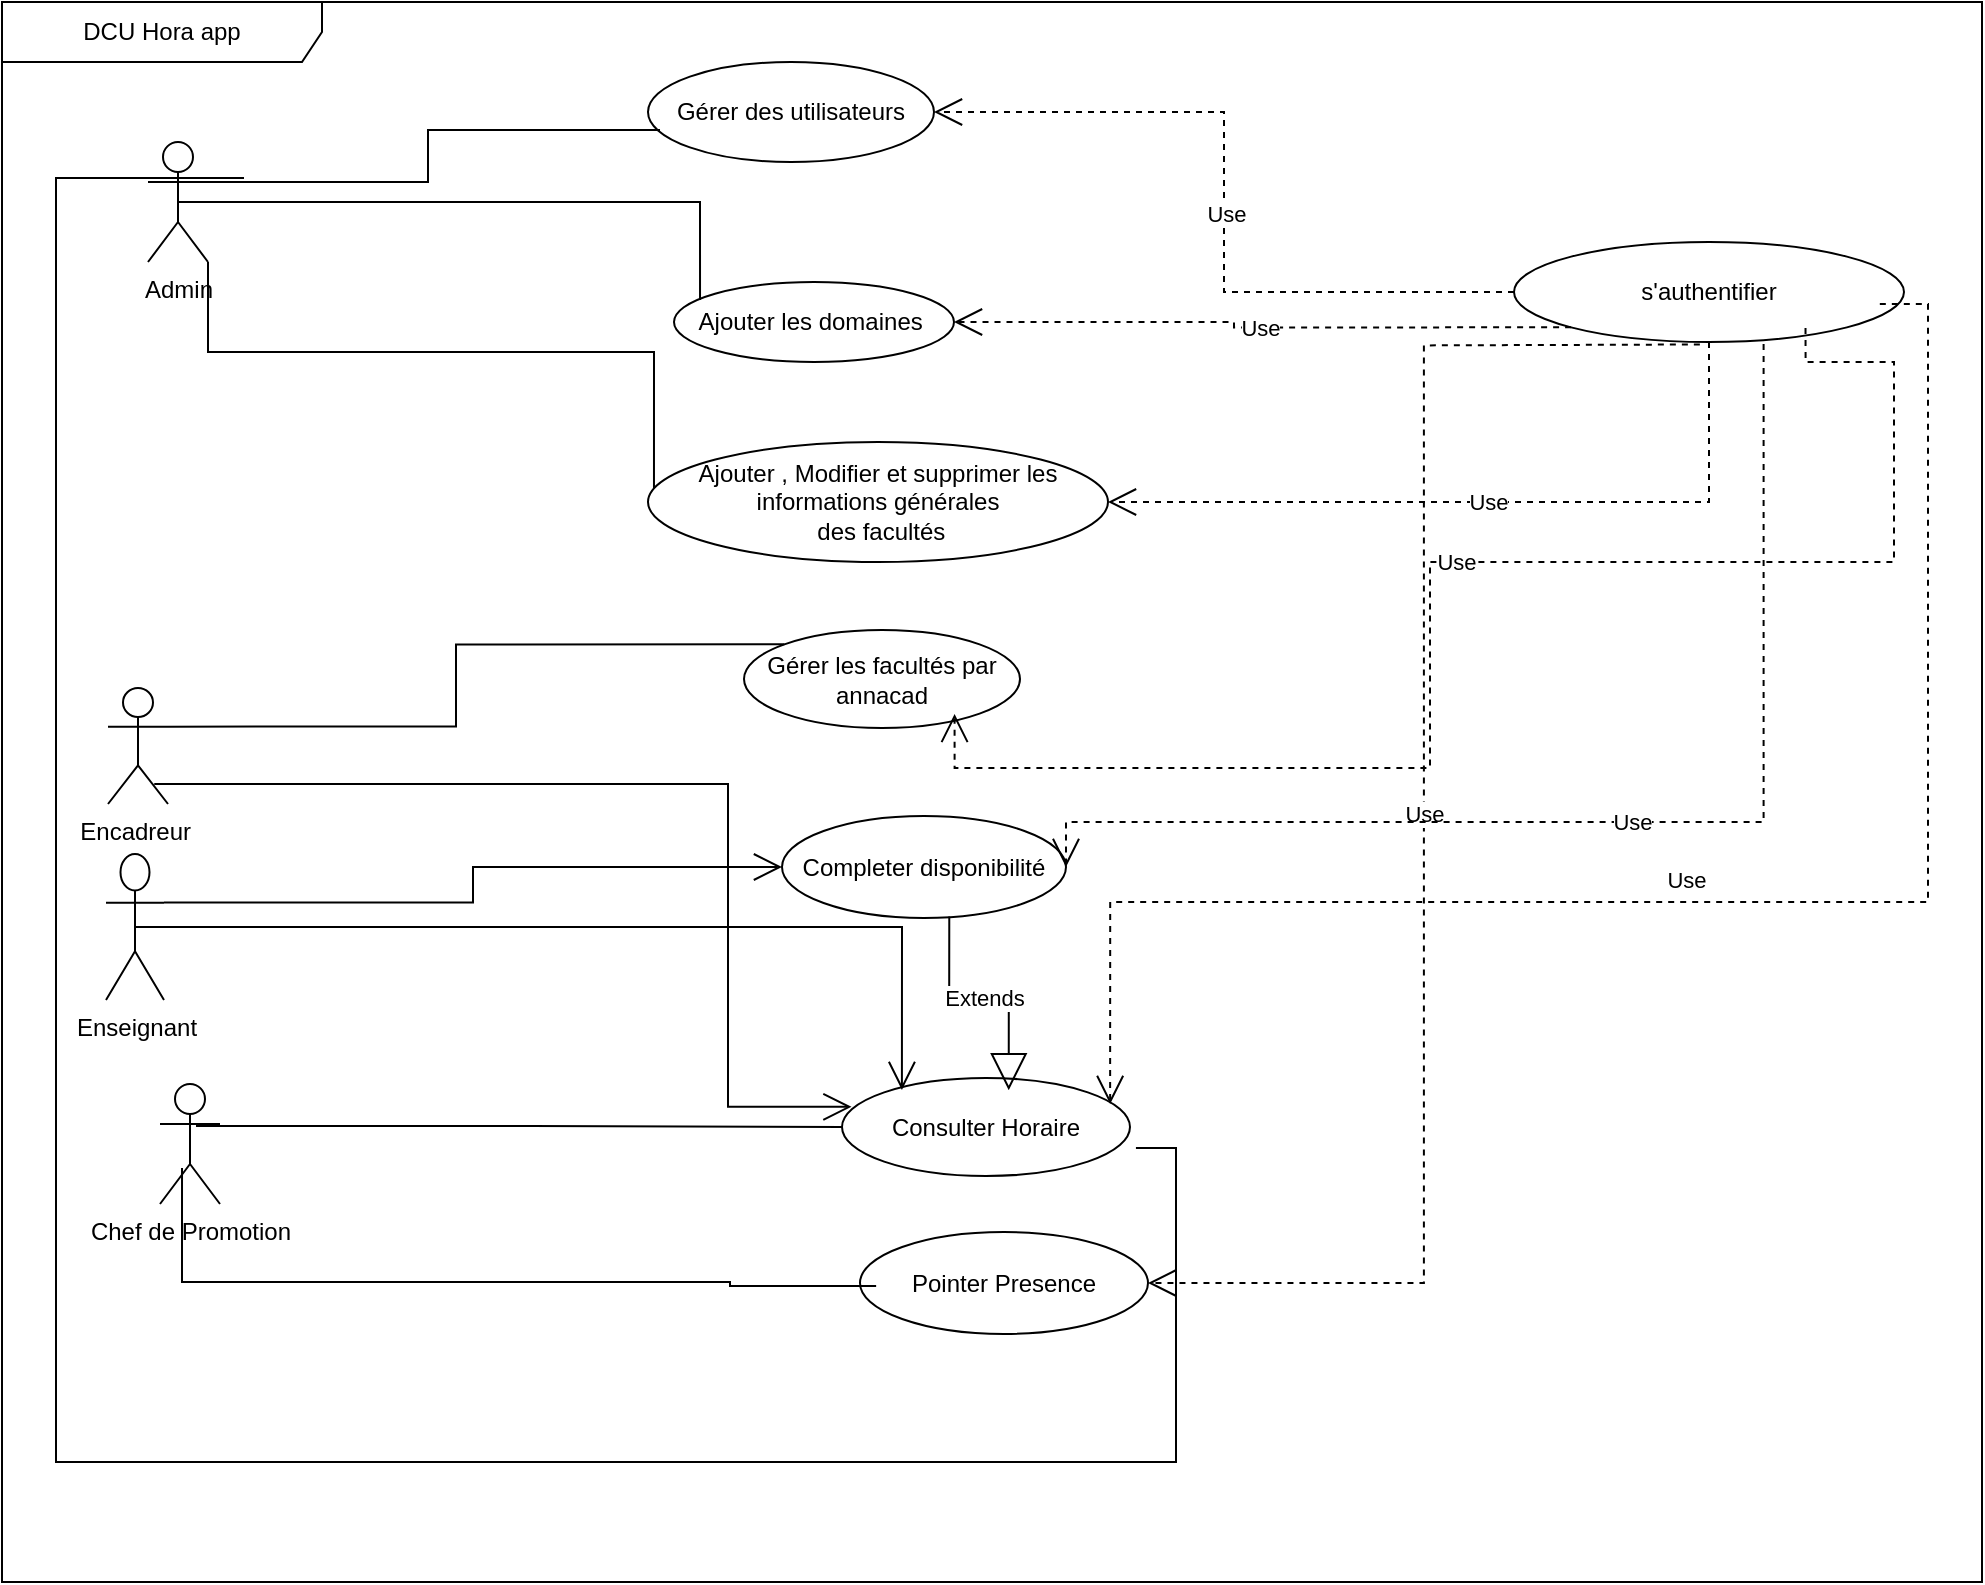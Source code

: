 <mxfile version="24.7.17">
  <diagram name="Page-1" id="AWQWdsOhxv5rxBuUBQEG">
    <mxGraphModel dx="1134" dy="729" grid="1" gridSize="10" guides="1" tooltips="1" connect="1" arrows="1" fold="1" page="1" pageScale="1" pageWidth="827" pageHeight="1169" math="0" shadow="0">
      <root>
        <mxCell id="0" />
        <mxCell id="1" parent="0" />
        <mxCell id="DmDUVaoj2vSgji043pQU-1" value="Gérer des utilisateurs" style="ellipse;whiteSpace=wrap;html=1;" parent="1" vertex="1">
          <mxGeometry x="430" y="30" width="143" height="50" as="geometry" />
        </mxCell>
        <mxCell id="DmDUVaoj2vSgji043pQU-2" value="s&#39;authentifier" style="ellipse;whiteSpace=wrap;html=1;" parent="1" vertex="1">
          <mxGeometry x="863" y="120" width="195" height="50" as="geometry" />
        </mxCell>
        <mxCell id="DmDUVaoj2vSgji043pQU-3" value="Use" style="endArrow=open;endSize=12;dashed=1;html=1;rounded=0;exitX=0;exitY=0.5;exitDx=0;exitDy=0;entryX=1;entryY=0.5;entryDx=0;entryDy=0;edgeStyle=orthogonalEdgeStyle;" parent="1" source="DmDUVaoj2vSgji043pQU-2" target="DmDUVaoj2vSgji043pQU-1" edge="1">
          <mxGeometry x="-0.028" y="-2" width="160" relative="1" as="geometry">
            <mxPoint x="320" y="270" as="sourcePoint" />
            <mxPoint x="480" y="270" as="targetPoint" />
            <mxPoint x="-1" as="offset" />
          </mxGeometry>
        </mxCell>
        <mxCell id="DmDUVaoj2vSgji043pQU-5" value="Ajouter&lt;span style=&quot;background-color: initial;&quot;&gt;&amp;nbsp;les domaines&amp;nbsp;&lt;/span&gt;" style="ellipse;whiteSpace=wrap;html=1;" parent="1" vertex="1">
          <mxGeometry x="443" y="140" width="140" height="40" as="geometry" />
        </mxCell>
        <mxCell id="DmDUVaoj2vSgji043pQU-6" value="Use" style="endArrow=open;endSize=12;dashed=1;html=1;rounded=0;exitX=0;exitY=1;exitDx=0;exitDy=0;entryX=1;entryY=0.5;entryDx=0;entryDy=0;edgeStyle=orthogonalEdgeStyle;" parent="1" source="DmDUVaoj2vSgji043pQU-2" target="DmDUVaoj2vSgji043pQU-5" edge="1">
          <mxGeometry width="160" relative="1" as="geometry">
            <mxPoint x="320" y="270" as="sourcePoint" />
            <mxPoint x="480" y="270" as="targetPoint" />
          </mxGeometry>
        </mxCell>
        <mxCell id="DmDUVaoj2vSgji043pQU-7" value="Ajouter , Modifier et supprimer les informations générales&lt;div&gt;&amp;nbsp;des facultés&lt;/div&gt;" style="ellipse;whiteSpace=wrap;html=1;" parent="1" vertex="1">
          <mxGeometry x="430" y="220" width="230" height="60" as="geometry" />
        </mxCell>
        <mxCell id="DmDUVaoj2vSgji043pQU-8" value="Use" style="endArrow=open;endSize=12;dashed=1;html=1;rounded=0;exitX=0.5;exitY=1;exitDx=0;exitDy=0;entryX=1;entryY=0.5;entryDx=0;entryDy=0;edgeStyle=orthogonalEdgeStyle;" parent="1" source="DmDUVaoj2vSgji043pQU-2" target="DmDUVaoj2vSgji043pQU-7" edge="1">
          <mxGeometry width="160" relative="1" as="geometry">
            <mxPoint x="660" y="120" as="sourcePoint" />
            <mxPoint x="510" y="260" as="targetPoint" />
          </mxGeometry>
        </mxCell>
        <mxCell id="DmDUVaoj2vSgji043pQU-9" value="Admin&lt;div&gt;&lt;br&gt;&lt;/div&gt;" style="shape=umlActor;verticalLabelPosition=bottom;verticalAlign=top;html=1;" parent="1" vertex="1">
          <mxGeometry x="180" y="70" width="30" height="60" as="geometry" />
        </mxCell>
        <mxCell id="DmDUVaoj2vSgji043pQU-12" value="" style="endArrow=none;endFill=0;endSize=12;html=1;rounded=0;exitX=1;exitY=0.333;exitDx=0;exitDy=0;exitPerimeter=0;entryX=0.042;entryY=0.68;entryDx=0;entryDy=0;entryPerimeter=0;edgeStyle=orthogonalEdgeStyle;startArrow=none;startFill=0;" parent="1" source="DmDUVaoj2vSgji043pQU-9" target="DmDUVaoj2vSgji043pQU-1" edge="1">
          <mxGeometry width="160" relative="1" as="geometry">
            <mxPoint x="160" y="54.5" as="sourcePoint" />
            <mxPoint x="320" y="54.5" as="targetPoint" />
          </mxGeometry>
        </mxCell>
        <mxCell id="DmDUVaoj2vSgji043pQU-14" value="" style="endArrow=none;endFill=0;endSize=12;html=1;rounded=0;exitX=0.5;exitY=0.5;exitDx=0;exitDy=0;exitPerimeter=0;entryX=0.093;entryY=0.225;entryDx=0;entryDy=0;entryPerimeter=0;edgeStyle=orthogonalEdgeStyle;" parent="1" source="DmDUVaoj2vSgji043pQU-9" target="DmDUVaoj2vSgji043pQU-5" edge="1">
          <mxGeometry width="160" relative="1" as="geometry">
            <mxPoint x="163" y="169.5" as="sourcePoint" />
            <mxPoint x="323" y="169.5" as="targetPoint" />
          </mxGeometry>
        </mxCell>
        <mxCell id="DmDUVaoj2vSgji043pQU-15" value="" style="endArrow=none;endFill=0;endSize=12;html=1;rounded=0;exitX=1;exitY=1;exitDx=0;exitDy=0;exitPerimeter=0;entryX=0.013;entryY=0.383;entryDx=0;entryDy=0;entryPerimeter=0;edgeStyle=orthogonalEdgeStyle;" parent="1" source="DmDUVaoj2vSgji043pQU-9" target="DmDUVaoj2vSgji043pQU-7" edge="1">
          <mxGeometry width="160" relative="1" as="geometry">
            <mxPoint x="116.5" y="259.5" as="sourcePoint" />
            <mxPoint x="276.5" y="259.5" as="targetPoint" />
          </mxGeometry>
        </mxCell>
        <mxCell id="DmDUVaoj2vSgji043pQU-16" value="Gérer les facultés par annacad" style="ellipse;whiteSpace=wrap;html=1;" parent="1" vertex="1">
          <mxGeometry x="478" y="314" width="138" height="49" as="geometry" />
        </mxCell>
        <mxCell id="DmDUVaoj2vSgji043pQU-20" value="Encadreur&amp;nbsp;" style="shape=umlActor;verticalLabelPosition=bottom;verticalAlign=top;html=1;" parent="1" vertex="1">
          <mxGeometry x="160" y="343" width="30" height="58" as="geometry" />
        </mxCell>
        <mxCell id="DmDUVaoj2vSgji043pQU-21" value="Completer disponibilité" style="ellipse;whiteSpace=wrap;html=1;" parent="1" vertex="1">
          <mxGeometry x="497" y="407" width="142" height="51" as="geometry" />
        </mxCell>
        <mxCell id="DmDUVaoj2vSgji043pQU-23" value="" style="endArrow=none;endFill=0;endSize=12;html=1;rounded=0;entryX=0;entryY=0;entryDx=0;entryDy=0;exitX=1;exitY=0.333;exitDx=0;exitDy=0;exitPerimeter=0;edgeStyle=orthogonalEdgeStyle;" parent="1" source="DmDUVaoj2vSgji043pQU-20" target="DmDUVaoj2vSgji043pQU-16" edge="1">
          <mxGeometry width="160" relative="1" as="geometry">
            <mxPoint x="191" y="327" as="sourcePoint" />
            <mxPoint x="481.97" y="331" as="targetPoint" />
          </mxGeometry>
        </mxCell>
        <mxCell id="DmDUVaoj2vSgji043pQU-24" value="Enseignant&lt;div&gt;&lt;br&gt;&lt;/div&gt;" style="shape=umlActor;verticalLabelPosition=bottom;verticalAlign=top;html=1;" parent="1" vertex="1">
          <mxGeometry x="159" y="426" width="29" height="73" as="geometry" />
        </mxCell>
        <mxCell id="DmDUVaoj2vSgji043pQU-26" value="" style="endArrow=open;endFill=1;endSize=12;html=1;rounded=0;exitX=1;exitY=0.333;exitDx=0;exitDy=0;exitPerimeter=0;edgeStyle=orthogonalEdgeStyle;" parent="1" source="DmDUVaoj2vSgji043pQU-24" target="DmDUVaoj2vSgji043pQU-21" edge="1">
          <mxGeometry width="160" relative="1" as="geometry">
            <mxPoint x="318" y="451" as="sourcePoint" />
            <mxPoint x="478" y="451" as="targetPoint" />
          </mxGeometry>
        </mxCell>
        <mxCell id="9P78aMMdE_zMk6eaGonb-1" value="DCU Hora app" style="shape=umlFrame;whiteSpace=wrap;html=1;pointerEvents=0;recursiveResize=0;container=1;collapsible=0;width=160;" parent="1" vertex="1">
          <mxGeometry x="107" width="990" height="790" as="geometry" />
        </mxCell>
        <mxCell id="9P78aMMdE_zMk6eaGonb-2" value="Consulter Horaire" style="ellipse;whiteSpace=wrap;html=1;" parent="9P78aMMdE_zMk6eaGonb-1" vertex="1">
          <mxGeometry x="420" y="538" width="144" height="49" as="geometry" />
        </mxCell>
        <mxCell id="9P78aMMdE_zMk6eaGonb-6" value="Chef de Promotion&lt;div&gt;&lt;br&gt;&lt;/div&gt;" style="shape=umlActor;verticalLabelPosition=bottom;verticalAlign=top;html=1;" parent="9P78aMMdE_zMk6eaGonb-1" vertex="1">
          <mxGeometry x="79" y="541" width="30" height="60" as="geometry" />
        </mxCell>
        <mxCell id="9P78aMMdE_zMk6eaGonb-7" value="" style="endArrow=none;endFill=0;endSize=12;html=1;rounded=0;exitX=0.6;exitY=0.35;exitDx=0;exitDy=0;exitPerimeter=0;entryX=0;entryY=0.5;entryDx=0;entryDy=0;edgeStyle=orthogonalEdgeStyle;" parent="9P78aMMdE_zMk6eaGonb-1" source="9P78aMMdE_zMk6eaGonb-6" target="9P78aMMdE_zMk6eaGonb-2" edge="1">
          <mxGeometry width="160" relative="1" as="geometry">
            <mxPoint x="390" y="605" as="sourcePoint" />
            <mxPoint x="550" y="605" as="targetPoint" />
          </mxGeometry>
        </mxCell>
        <mxCell id="9P78aMMdE_zMk6eaGonb-10" value="" style="endArrow=none;endFill=0;html=1;rounded=0;entryX=0.972;entryY=0.714;entryDx=0;entryDy=0;edgeStyle=orthogonalEdgeStyle;entryPerimeter=0;" parent="9P78aMMdE_zMk6eaGonb-1" edge="1">
          <mxGeometry width="160" relative="1" as="geometry">
            <mxPoint x="121" y="88" as="sourcePoint" />
            <mxPoint x="566.968" y="572.986" as="targetPoint" />
            <Array as="points">
              <mxPoint x="27" y="88" />
              <mxPoint x="27" y="730" />
              <mxPoint x="587" y="730" />
              <mxPoint x="587" y="573" />
            </Array>
          </mxGeometry>
        </mxCell>
        <mxCell id="9P78aMMdE_zMk6eaGonb-8" value="Pointer Presence" style="ellipse;whiteSpace=wrap;html=1;" parent="9P78aMMdE_zMk6eaGonb-1" vertex="1">
          <mxGeometry x="429" y="615" width="144" height="51" as="geometry" />
        </mxCell>
        <mxCell id="9P78aMMdE_zMk6eaGonb-14" value="" style="endArrow=none;endFill=0;endSize=12;html=1;rounded=0;exitX=0.367;exitY=0.7;exitDx=0;exitDy=0;exitPerimeter=0;entryX=0.056;entryY=0.529;entryDx=0;entryDy=0;entryPerimeter=0;edgeStyle=orthogonalEdgeStyle;" parent="9P78aMMdE_zMk6eaGonb-1" source="9P78aMMdE_zMk6eaGonb-6" target="9P78aMMdE_zMk6eaGonb-8" edge="1">
          <mxGeometry width="160" relative="1" as="geometry">
            <mxPoint x="400" y="695" as="sourcePoint" />
            <mxPoint x="560" y="695" as="targetPoint" />
            <Array as="points">
              <mxPoint x="90" y="640" />
              <mxPoint x="364" y="640" />
            </Array>
          </mxGeometry>
        </mxCell>
        <mxCell id="DmDUVaoj2vSgji043pQU-18" value="Use" style="endArrow=open;endSize=12;dashed=1;html=1;rounded=0;exitX=1;exitY=1;exitDx=0;exitDy=0;entryX=1;entryY=1;entryDx=0;entryDy=0;edgeStyle=orthogonalEdgeStyle;" parent="9P78aMMdE_zMk6eaGonb-1" edge="1">
          <mxGeometry width="160" relative="1" as="geometry">
            <mxPoint x="901.761" y="162.998" as="sourcePoint" />
            <mxPoint x="476.291" y="355.965" as="targetPoint" />
            <Array as="points">
              <mxPoint x="902" y="180" />
              <mxPoint x="946" y="180" />
              <mxPoint x="946" y="280" />
              <mxPoint x="714" y="280" />
              <mxPoint x="714" y="383" />
              <mxPoint x="476" y="383" />
            </Array>
          </mxGeometry>
        </mxCell>
        <mxCell id="MmxaW0NKbgIOqMaWAl9Y-4" value="Use" style="endArrow=open;endSize=12;dashed=1;html=1;rounded=0;exitX=0.938;exitY=0.62;exitDx=0;exitDy=0;exitPerimeter=0;entryX=0.931;entryY=0.265;entryDx=0;entryDy=0;entryPerimeter=0;edgeStyle=orthogonalEdgeStyle;" edge="1" parent="9P78aMMdE_zMk6eaGonb-1" source="DmDUVaoj2vSgji043pQU-2" target="9P78aMMdE_zMk6eaGonb-2">
          <mxGeometry x="0.066" y="-11" width="160" relative="1" as="geometry">
            <mxPoint x="673" y="400" as="sourcePoint" />
            <mxPoint x="833" y="400" as="targetPoint" />
            <Array as="points">
              <mxPoint x="963" y="151" />
              <mxPoint x="963" y="450" />
              <mxPoint x="554" y="450" />
            </Array>
            <mxPoint as="offset" />
          </mxGeometry>
        </mxCell>
        <mxCell id="MmxaW0NKbgIOqMaWAl9Y-39" value="Use" style="endArrow=open;endSize=12;dashed=1;html=1;rounded=0;exitX=0.322;exitY=1.106;exitDx=0;exitDy=0;exitPerimeter=0;entryX=1;entryY=0.5;entryDx=0;entryDy=0;edgeStyle=orthogonalEdgeStyle;" edge="1" parent="9P78aMMdE_zMk6eaGonb-1" target="9P78aMMdE_zMk6eaGonb-8">
          <mxGeometry width="160" relative="1" as="geometry">
            <mxPoint x="848.93" y="171.24" as="sourcePoint" />
            <mxPoint x="583.08" y="618.78" as="targetPoint" />
          </mxGeometry>
        </mxCell>
        <mxCell id="9P78aMMdE_zMk6eaGonb-5" value="Extends" style="endArrow=block;endSize=16;endFill=0;html=1;rounded=0;exitX=0.589;exitY=0.985;exitDx=0;exitDy=0;exitPerimeter=0;entryX=0.579;entryY=0.125;entryDx=0;entryDy=0;entryPerimeter=0;edgeStyle=orthogonalEdgeStyle;" parent="1" source="DmDUVaoj2vSgji043pQU-21" target="9P78aMMdE_zMk6eaGonb-2" edge="1">
          <mxGeometry width="160" relative="1" as="geometry">
            <mxPoint x="667" y="540" as="sourcePoint" />
            <mxPoint x="827" y="540" as="targetPoint" />
          </mxGeometry>
        </mxCell>
        <mxCell id="9P78aMMdE_zMk6eaGonb-9" value="" style="endArrow=open;endFill=1;endSize=12;html=1;rounded=0;exitX=0.5;exitY=0.5;exitDx=0;exitDy=0;exitPerimeter=0;entryX=0.208;entryY=0.122;entryDx=0;entryDy=0;entryPerimeter=0;edgeStyle=orthogonalEdgeStyle;" parent="1" source="DmDUVaoj2vSgji043pQU-24" target="9P78aMMdE_zMk6eaGonb-2" edge="1">
          <mxGeometry width="160" relative="1" as="geometry">
            <mxPoint x="169.005" y="438.98" as="sourcePoint" />
            <mxPoint x="528.952" y="549.989" as="targetPoint" />
          </mxGeometry>
        </mxCell>
        <mxCell id="MmxaW0NKbgIOqMaWAl9Y-3" value="Use" style="endArrow=open;endSize=12;dashed=1;html=1;rounded=0;exitX=0.64;exitY=1.02;exitDx=0;exitDy=0;exitPerimeter=0;entryX=1;entryY=0.5;entryDx=0;entryDy=0;edgeStyle=orthogonalEdgeStyle;" edge="1" parent="1" source="DmDUVaoj2vSgji043pQU-2" target="DmDUVaoj2vSgji043pQU-21">
          <mxGeometry width="160" relative="1" as="geometry">
            <mxPoint x="900" y="270" as="sourcePoint" />
            <mxPoint x="1060" y="270" as="targetPoint" />
            <Array as="points">
              <mxPoint x="988" y="410" />
              <mxPoint x="639" y="410" />
            </Array>
          </mxGeometry>
        </mxCell>
        <mxCell id="MmxaW0NKbgIOqMaWAl9Y-47" value="" style="endArrow=open;endFill=1;endSize=12;html=1;rounded=0;exitX=0.771;exitY=0.828;exitDx=0;exitDy=0;exitPerimeter=0;entryX=0.033;entryY=0.294;entryDx=0;entryDy=0;entryPerimeter=0;edgeStyle=orthogonalEdgeStyle;" edge="1" parent="1" source="DmDUVaoj2vSgji043pQU-20" target="9P78aMMdE_zMk6eaGonb-2">
          <mxGeometry width="160" relative="1" as="geometry">
            <mxPoint x="310" y="340" as="sourcePoint" />
            <mxPoint x="470" y="340" as="targetPoint" />
            <Array as="points">
              <mxPoint x="470" y="391" />
              <mxPoint x="470" y="552" />
            </Array>
          </mxGeometry>
        </mxCell>
      </root>
    </mxGraphModel>
  </diagram>
</mxfile>
